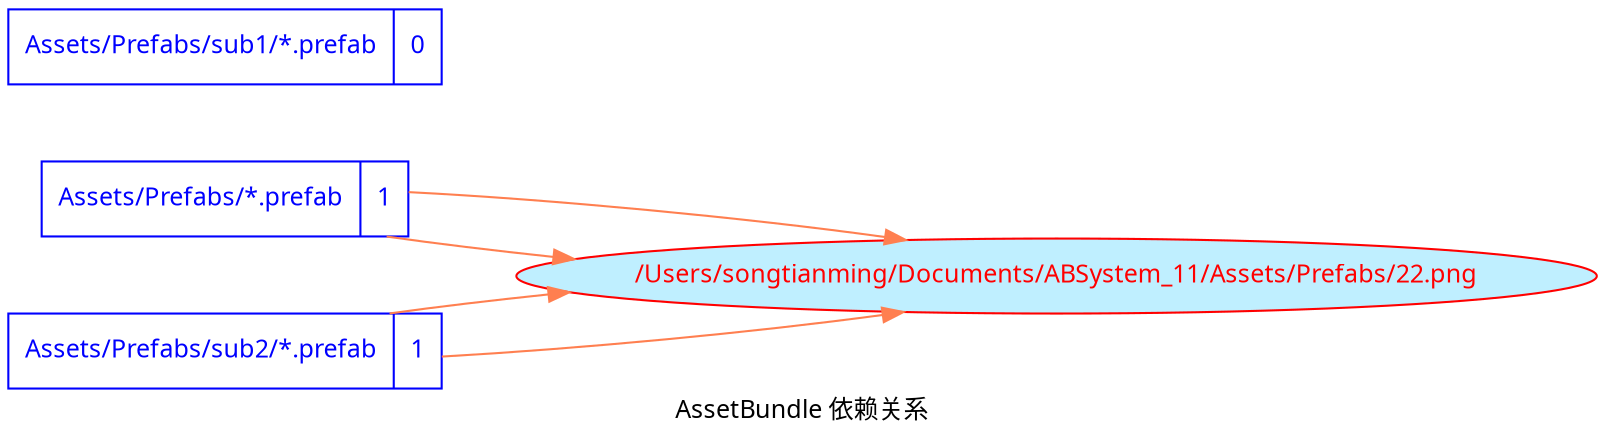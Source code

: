 digraph dep {
    fontname = "Microsoft YaHei";
    label = "AssetBundle 依赖关系"
    nodesep=0.5
    rankdir = "LR"
    fontsize = 12;
    node [ fontname = "Microsoft YaHei", fontsize = 12, shape = "record" color="skyblue"];
    edge [ fontname = "Microsoft YaHei", fontsize = 12 , color="coral"];
	"Assets/Prefabs/*.prefab" [color="blue", fontcolor="blue", label="{<f0> Assets/Prefabs/*.prefab |<f1> 1 }"]
	"Assets/Prefabs/*.prefab" [color="blue", fontcolor="blue", label="{<f0> Assets/Prefabs/*.prefab |<f1> 1 }"]
	"Assets/Prefabs/sub1/*.prefab" [color="blue", fontcolor="blue", label="{<f0> Assets/Prefabs/sub1/*.prefab |<f1> 0 }"]
	"Assets/Prefabs/sub1/*.prefab" [color="blue", fontcolor="blue", label="{<f0> Assets/Prefabs/sub1/*.prefab |<f1> 0 }"]
	"Assets/Prefabs/sub2/*.prefab" [color="blue", fontcolor="blue", label="{<f0> Assets/Prefabs/sub2/*.prefab |<f1> 1 }"]
	"Assets/Prefabs/sub2/*.prefab" [color="blue", fontcolor="blue", label="{<f0> Assets/Prefabs/sub2/*.prefab |<f1> 1 }"]
	"/Users/songtianming/Documents/ABSystem_11/Assets/Prefabs/22.png" [color="red", fontcolor="red", shape="ellipse", fillcolor="lightblue1", style="filled"]
	"Assets/Prefabs/*.prefab"->"/Users/songtianming/Documents/ABSystem_11/Assets/Prefabs/22.png"

	"Assets/Prefabs/*.prefab"->"/Users/songtianming/Documents/ABSystem_11/Assets/Prefabs/22.png"



	"Assets/Prefabs/sub2/*.prefab"->"/Users/songtianming/Documents/ABSystem_11/Assets/Prefabs/22.png"

	"Assets/Prefabs/sub2/*.prefab"->"/Users/songtianming/Documents/ABSystem_11/Assets/Prefabs/22.png"


}
